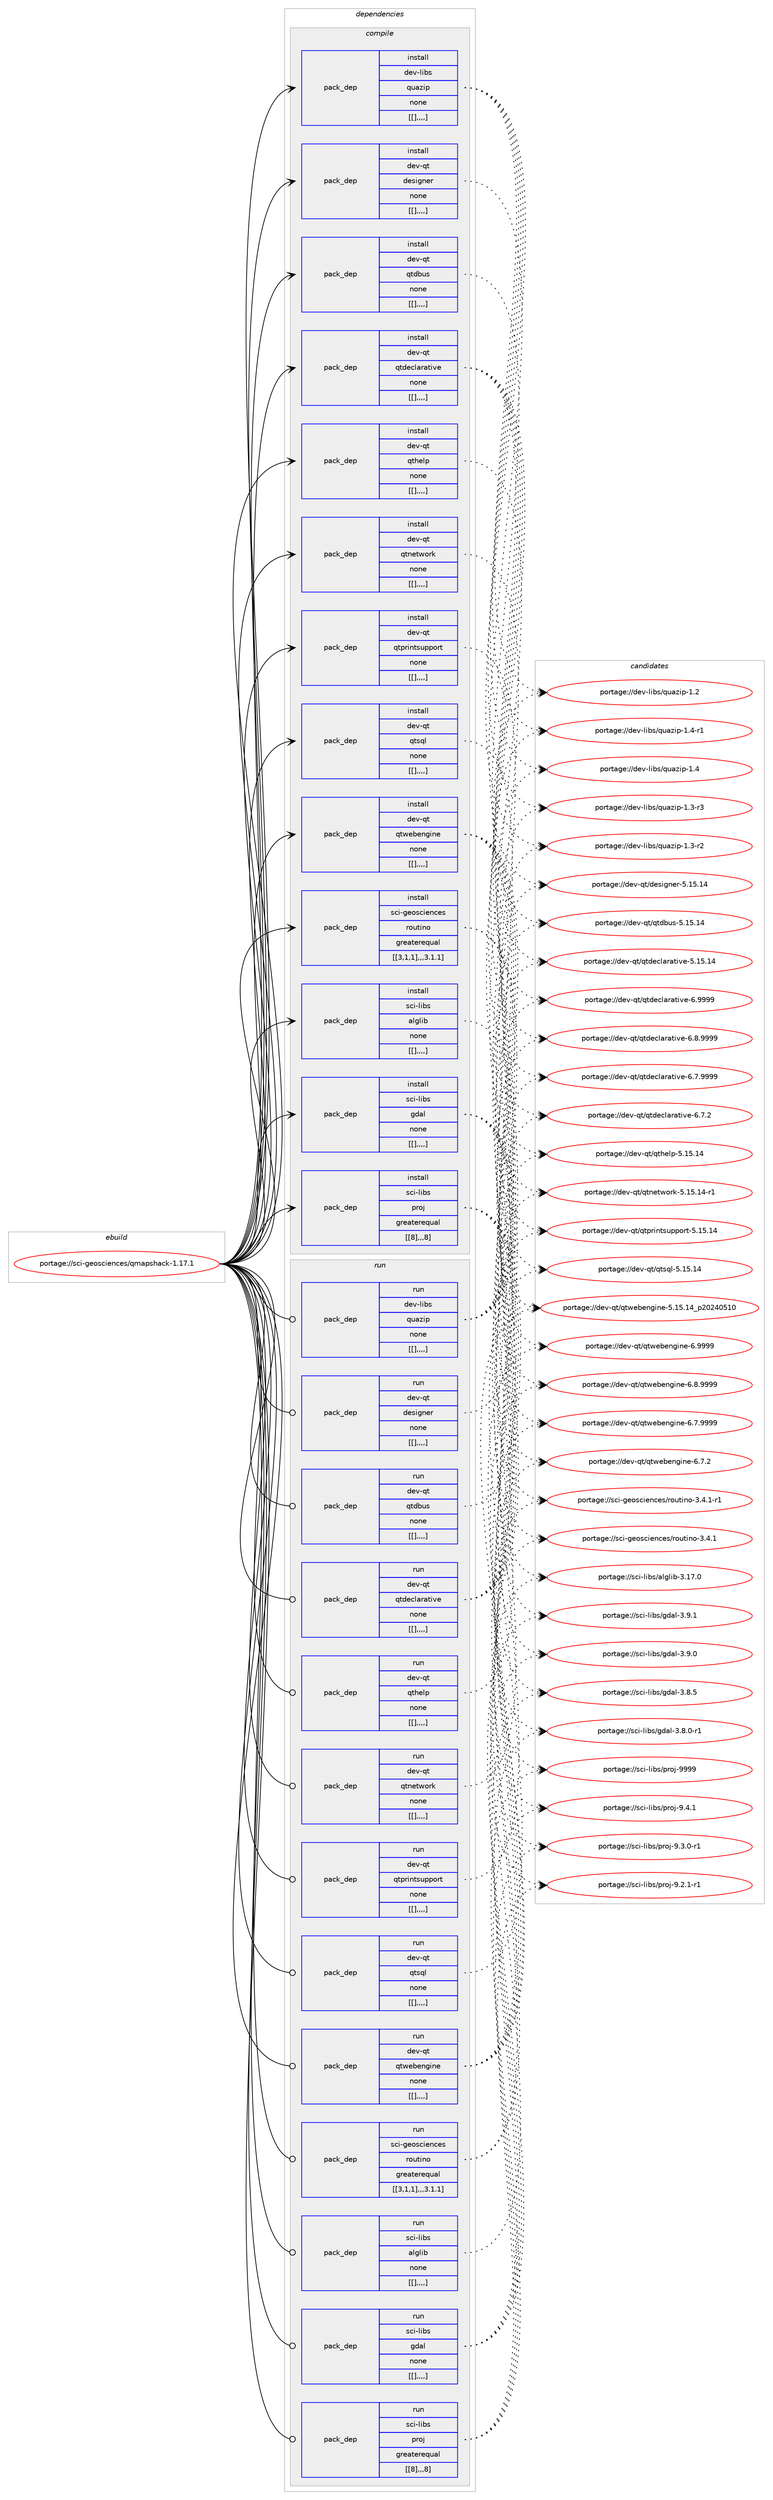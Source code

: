 digraph prolog {

# *************
# Graph options
# *************

newrank=true;
concentrate=true;
compound=true;
graph [rankdir=LR,fontname=Helvetica,fontsize=10,ranksep=1.5];#, ranksep=2.5, nodesep=0.2];
edge  [arrowhead=vee];
node  [fontname=Helvetica,fontsize=10];

# **********
# The ebuild
# **********

subgraph cluster_leftcol {
color=gray;
label=<<i>ebuild</i>>;
id [label="portage://sci-geosciences/qmapshack-1.17.1", color=red, width=4, href="../sci-geosciences/qmapshack-1.17.1.svg"];
}

# ****************
# The dependencies
# ****************

subgraph cluster_midcol {
color=gray;
label=<<i>dependencies</i>>;
subgraph cluster_compile {
fillcolor="#eeeeee";
style=filled;
label=<<i>compile</i>>;
subgraph pack296593 {
dependency408233 [label=<<TABLE BORDER="0" CELLBORDER="1" CELLSPACING="0" CELLPADDING="4" WIDTH="220"><TR><TD ROWSPAN="6" CELLPADDING="30">pack_dep</TD></TR><TR><TD WIDTH="110">install</TD></TR><TR><TD>dev-libs</TD></TR><TR><TD>quazip</TD></TR><TR><TD>none</TD></TR><TR><TD>[[],,,,]</TD></TR></TABLE>>, shape=none, color=blue];
}
id:e -> dependency408233:w [weight=20,style="solid",arrowhead="vee"];
subgraph pack296594 {
dependency408234 [label=<<TABLE BORDER="0" CELLBORDER="1" CELLSPACING="0" CELLPADDING="4" WIDTH="220"><TR><TD ROWSPAN="6" CELLPADDING="30">pack_dep</TD></TR><TR><TD WIDTH="110">install</TD></TR><TR><TD>dev-qt</TD></TR><TR><TD>designer</TD></TR><TR><TD>none</TD></TR><TR><TD>[[],,,,]</TD></TR></TABLE>>, shape=none, color=blue];
}
id:e -> dependency408234:w [weight=20,style="solid",arrowhead="vee"];
subgraph pack296595 {
dependency408235 [label=<<TABLE BORDER="0" CELLBORDER="1" CELLSPACING="0" CELLPADDING="4" WIDTH="220"><TR><TD ROWSPAN="6" CELLPADDING="30">pack_dep</TD></TR><TR><TD WIDTH="110">install</TD></TR><TR><TD>dev-qt</TD></TR><TR><TD>qtdbus</TD></TR><TR><TD>none</TD></TR><TR><TD>[[],,,,]</TD></TR></TABLE>>, shape=none, color=blue];
}
id:e -> dependency408235:w [weight=20,style="solid",arrowhead="vee"];
subgraph pack296596 {
dependency408236 [label=<<TABLE BORDER="0" CELLBORDER="1" CELLSPACING="0" CELLPADDING="4" WIDTH="220"><TR><TD ROWSPAN="6" CELLPADDING="30">pack_dep</TD></TR><TR><TD WIDTH="110">install</TD></TR><TR><TD>dev-qt</TD></TR><TR><TD>qtdeclarative</TD></TR><TR><TD>none</TD></TR><TR><TD>[[],,,,]</TD></TR></TABLE>>, shape=none, color=blue];
}
id:e -> dependency408236:w [weight=20,style="solid",arrowhead="vee"];
subgraph pack296597 {
dependency408237 [label=<<TABLE BORDER="0" CELLBORDER="1" CELLSPACING="0" CELLPADDING="4" WIDTH="220"><TR><TD ROWSPAN="6" CELLPADDING="30">pack_dep</TD></TR><TR><TD WIDTH="110">install</TD></TR><TR><TD>dev-qt</TD></TR><TR><TD>qthelp</TD></TR><TR><TD>none</TD></TR><TR><TD>[[],,,,]</TD></TR></TABLE>>, shape=none, color=blue];
}
id:e -> dependency408237:w [weight=20,style="solid",arrowhead="vee"];
subgraph pack296598 {
dependency408238 [label=<<TABLE BORDER="0" CELLBORDER="1" CELLSPACING="0" CELLPADDING="4" WIDTH="220"><TR><TD ROWSPAN="6" CELLPADDING="30">pack_dep</TD></TR><TR><TD WIDTH="110">install</TD></TR><TR><TD>dev-qt</TD></TR><TR><TD>qtnetwork</TD></TR><TR><TD>none</TD></TR><TR><TD>[[],,,,]</TD></TR></TABLE>>, shape=none, color=blue];
}
id:e -> dependency408238:w [weight=20,style="solid",arrowhead="vee"];
subgraph pack296599 {
dependency408239 [label=<<TABLE BORDER="0" CELLBORDER="1" CELLSPACING="0" CELLPADDING="4" WIDTH="220"><TR><TD ROWSPAN="6" CELLPADDING="30">pack_dep</TD></TR><TR><TD WIDTH="110">install</TD></TR><TR><TD>dev-qt</TD></TR><TR><TD>qtprintsupport</TD></TR><TR><TD>none</TD></TR><TR><TD>[[],,,,]</TD></TR></TABLE>>, shape=none, color=blue];
}
id:e -> dependency408239:w [weight=20,style="solid",arrowhead="vee"];
subgraph pack296600 {
dependency408240 [label=<<TABLE BORDER="0" CELLBORDER="1" CELLSPACING="0" CELLPADDING="4" WIDTH="220"><TR><TD ROWSPAN="6" CELLPADDING="30">pack_dep</TD></TR><TR><TD WIDTH="110">install</TD></TR><TR><TD>dev-qt</TD></TR><TR><TD>qtsql</TD></TR><TR><TD>none</TD></TR><TR><TD>[[],,,,]</TD></TR></TABLE>>, shape=none, color=blue];
}
id:e -> dependency408240:w [weight=20,style="solid",arrowhead="vee"];
subgraph pack296601 {
dependency408241 [label=<<TABLE BORDER="0" CELLBORDER="1" CELLSPACING="0" CELLPADDING="4" WIDTH="220"><TR><TD ROWSPAN="6" CELLPADDING="30">pack_dep</TD></TR><TR><TD WIDTH="110">install</TD></TR><TR><TD>dev-qt</TD></TR><TR><TD>qtwebengine</TD></TR><TR><TD>none</TD></TR><TR><TD>[[],,,,]</TD></TR></TABLE>>, shape=none, color=blue];
}
id:e -> dependency408241:w [weight=20,style="solid",arrowhead="vee"];
subgraph pack296602 {
dependency408242 [label=<<TABLE BORDER="0" CELLBORDER="1" CELLSPACING="0" CELLPADDING="4" WIDTH="220"><TR><TD ROWSPAN="6" CELLPADDING="30">pack_dep</TD></TR><TR><TD WIDTH="110">install</TD></TR><TR><TD>sci-geosciences</TD></TR><TR><TD>routino</TD></TR><TR><TD>greaterequal</TD></TR><TR><TD>[[3,1,1],,,3.1.1]</TD></TR></TABLE>>, shape=none, color=blue];
}
id:e -> dependency408242:w [weight=20,style="solid",arrowhead="vee"];
subgraph pack296603 {
dependency408243 [label=<<TABLE BORDER="0" CELLBORDER="1" CELLSPACING="0" CELLPADDING="4" WIDTH="220"><TR><TD ROWSPAN="6" CELLPADDING="30">pack_dep</TD></TR><TR><TD WIDTH="110">install</TD></TR><TR><TD>sci-libs</TD></TR><TR><TD>alglib</TD></TR><TR><TD>none</TD></TR><TR><TD>[[],,,,]</TD></TR></TABLE>>, shape=none, color=blue];
}
id:e -> dependency408243:w [weight=20,style="solid",arrowhead="vee"];
subgraph pack296604 {
dependency408244 [label=<<TABLE BORDER="0" CELLBORDER="1" CELLSPACING="0" CELLPADDING="4" WIDTH="220"><TR><TD ROWSPAN="6" CELLPADDING="30">pack_dep</TD></TR><TR><TD WIDTH="110">install</TD></TR><TR><TD>sci-libs</TD></TR><TR><TD>gdal</TD></TR><TR><TD>none</TD></TR><TR><TD>[[],,,,]</TD></TR></TABLE>>, shape=none, color=blue];
}
id:e -> dependency408244:w [weight=20,style="solid",arrowhead="vee"];
subgraph pack296605 {
dependency408245 [label=<<TABLE BORDER="0" CELLBORDER="1" CELLSPACING="0" CELLPADDING="4" WIDTH="220"><TR><TD ROWSPAN="6" CELLPADDING="30">pack_dep</TD></TR><TR><TD WIDTH="110">install</TD></TR><TR><TD>sci-libs</TD></TR><TR><TD>proj</TD></TR><TR><TD>greaterequal</TD></TR><TR><TD>[[8],,,8]</TD></TR></TABLE>>, shape=none, color=blue];
}
id:e -> dependency408245:w [weight=20,style="solid",arrowhead="vee"];
}
subgraph cluster_compileandrun {
fillcolor="#eeeeee";
style=filled;
label=<<i>compile and run</i>>;
}
subgraph cluster_run {
fillcolor="#eeeeee";
style=filled;
label=<<i>run</i>>;
subgraph pack296606 {
dependency408246 [label=<<TABLE BORDER="0" CELLBORDER="1" CELLSPACING="0" CELLPADDING="4" WIDTH="220"><TR><TD ROWSPAN="6" CELLPADDING="30">pack_dep</TD></TR><TR><TD WIDTH="110">run</TD></TR><TR><TD>dev-libs</TD></TR><TR><TD>quazip</TD></TR><TR><TD>none</TD></TR><TR><TD>[[],,,,]</TD></TR></TABLE>>, shape=none, color=blue];
}
id:e -> dependency408246:w [weight=20,style="solid",arrowhead="odot"];
subgraph pack296607 {
dependency408247 [label=<<TABLE BORDER="0" CELLBORDER="1" CELLSPACING="0" CELLPADDING="4" WIDTH="220"><TR><TD ROWSPAN="6" CELLPADDING="30">pack_dep</TD></TR><TR><TD WIDTH="110">run</TD></TR><TR><TD>dev-qt</TD></TR><TR><TD>designer</TD></TR><TR><TD>none</TD></TR><TR><TD>[[],,,,]</TD></TR></TABLE>>, shape=none, color=blue];
}
id:e -> dependency408247:w [weight=20,style="solid",arrowhead="odot"];
subgraph pack296608 {
dependency408248 [label=<<TABLE BORDER="0" CELLBORDER="1" CELLSPACING="0" CELLPADDING="4" WIDTH="220"><TR><TD ROWSPAN="6" CELLPADDING="30">pack_dep</TD></TR><TR><TD WIDTH="110">run</TD></TR><TR><TD>dev-qt</TD></TR><TR><TD>qtdbus</TD></TR><TR><TD>none</TD></TR><TR><TD>[[],,,,]</TD></TR></TABLE>>, shape=none, color=blue];
}
id:e -> dependency408248:w [weight=20,style="solid",arrowhead="odot"];
subgraph pack296609 {
dependency408249 [label=<<TABLE BORDER="0" CELLBORDER="1" CELLSPACING="0" CELLPADDING="4" WIDTH="220"><TR><TD ROWSPAN="6" CELLPADDING="30">pack_dep</TD></TR><TR><TD WIDTH="110">run</TD></TR><TR><TD>dev-qt</TD></TR><TR><TD>qtdeclarative</TD></TR><TR><TD>none</TD></TR><TR><TD>[[],,,,]</TD></TR></TABLE>>, shape=none, color=blue];
}
id:e -> dependency408249:w [weight=20,style="solid",arrowhead="odot"];
subgraph pack296610 {
dependency408250 [label=<<TABLE BORDER="0" CELLBORDER="1" CELLSPACING="0" CELLPADDING="4" WIDTH="220"><TR><TD ROWSPAN="6" CELLPADDING="30">pack_dep</TD></TR><TR><TD WIDTH="110">run</TD></TR><TR><TD>dev-qt</TD></TR><TR><TD>qthelp</TD></TR><TR><TD>none</TD></TR><TR><TD>[[],,,,]</TD></TR></TABLE>>, shape=none, color=blue];
}
id:e -> dependency408250:w [weight=20,style="solid",arrowhead="odot"];
subgraph pack296611 {
dependency408251 [label=<<TABLE BORDER="0" CELLBORDER="1" CELLSPACING="0" CELLPADDING="4" WIDTH="220"><TR><TD ROWSPAN="6" CELLPADDING="30">pack_dep</TD></TR><TR><TD WIDTH="110">run</TD></TR><TR><TD>dev-qt</TD></TR><TR><TD>qtnetwork</TD></TR><TR><TD>none</TD></TR><TR><TD>[[],,,,]</TD></TR></TABLE>>, shape=none, color=blue];
}
id:e -> dependency408251:w [weight=20,style="solid",arrowhead="odot"];
subgraph pack296612 {
dependency408252 [label=<<TABLE BORDER="0" CELLBORDER="1" CELLSPACING="0" CELLPADDING="4" WIDTH="220"><TR><TD ROWSPAN="6" CELLPADDING="30">pack_dep</TD></TR><TR><TD WIDTH="110">run</TD></TR><TR><TD>dev-qt</TD></TR><TR><TD>qtprintsupport</TD></TR><TR><TD>none</TD></TR><TR><TD>[[],,,,]</TD></TR></TABLE>>, shape=none, color=blue];
}
id:e -> dependency408252:w [weight=20,style="solid",arrowhead="odot"];
subgraph pack296613 {
dependency408253 [label=<<TABLE BORDER="0" CELLBORDER="1" CELLSPACING="0" CELLPADDING="4" WIDTH="220"><TR><TD ROWSPAN="6" CELLPADDING="30">pack_dep</TD></TR><TR><TD WIDTH="110">run</TD></TR><TR><TD>dev-qt</TD></TR><TR><TD>qtsql</TD></TR><TR><TD>none</TD></TR><TR><TD>[[],,,,]</TD></TR></TABLE>>, shape=none, color=blue];
}
id:e -> dependency408253:w [weight=20,style="solid",arrowhead="odot"];
subgraph pack296614 {
dependency408254 [label=<<TABLE BORDER="0" CELLBORDER="1" CELLSPACING="0" CELLPADDING="4" WIDTH="220"><TR><TD ROWSPAN="6" CELLPADDING="30">pack_dep</TD></TR><TR><TD WIDTH="110">run</TD></TR><TR><TD>dev-qt</TD></TR><TR><TD>qtwebengine</TD></TR><TR><TD>none</TD></TR><TR><TD>[[],,,,]</TD></TR></TABLE>>, shape=none, color=blue];
}
id:e -> dependency408254:w [weight=20,style="solid",arrowhead="odot"];
subgraph pack296615 {
dependency408255 [label=<<TABLE BORDER="0" CELLBORDER="1" CELLSPACING="0" CELLPADDING="4" WIDTH="220"><TR><TD ROWSPAN="6" CELLPADDING="30">pack_dep</TD></TR><TR><TD WIDTH="110">run</TD></TR><TR><TD>sci-geosciences</TD></TR><TR><TD>routino</TD></TR><TR><TD>greaterequal</TD></TR><TR><TD>[[3,1,1],,,3.1.1]</TD></TR></TABLE>>, shape=none, color=blue];
}
id:e -> dependency408255:w [weight=20,style="solid",arrowhead="odot"];
subgraph pack296616 {
dependency408256 [label=<<TABLE BORDER="0" CELLBORDER="1" CELLSPACING="0" CELLPADDING="4" WIDTH="220"><TR><TD ROWSPAN="6" CELLPADDING="30">pack_dep</TD></TR><TR><TD WIDTH="110">run</TD></TR><TR><TD>sci-libs</TD></TR><TR><TD>alglib</TD></TR><TR><TD>none</TD></TR><TR><TD>[[],,,,]</TD></TR></TABLE>>, shape=none, color=blue];
}
id:e -> dependency408256:w [weight=20,style="solid",arrowhead="odot"];
subgraph pack296617 {
dependency408257 [label=<<TABLE BORDER="0" CELLBORDER="1" CELLSPACING="0" CELLPADDING="4" WIDTH="220"><TR><TD ROWSPAN="6" CELLPADDING="30">pack_dep</TD></TR><TR><TD WIDTH="110">run</TD></TR><TR><TD>sci-libs</TD></TR><TR><TD>gdal</TD></TR><TR><TD>none</TD></TR><TR><TD>[[],,,,]</TD></TR></TABLE>>, shape=none, color=blue];
}
id:e -> dependency408257:w [weight=20,style="solid",arrowhead="odot"];
subgraph pack296618 {
dependency408258 [label=<<TABLE BORDER="0" CELLBORDER="1" CELLSPACING="0" CELLPADDING="4" WIDTH="220"><TR><TD ROWSPAN="6" CELLPADDING="30">pack_dep</TD></TR><TR><TD WIDTH="110">run</TD></TR><TR><TD>sci-libs</TD></TR><TR><TD>proj</TD></TR><TR><TD>greaterequal</TD></TR><TR><TD>[[8],,,8]</TD></TR></TABLE>>, shape=none, color=blue];
}
id:e -> dependency408258:w [weight=20,style="solid",arrowhead="odot"];
}
}

# **************
# The candidates
# **************

subgraph cluster_choices {
rank=same;
color=gray;
label=<<i>candidates</i>>;

subgraph choice296593 {
color=black;
nodesep=1;
choice10010111845108105981154711311797122105112454946524511449 [label="portage://dev-libs/quazip-1.4-r1", color=red, width=4,href="../dev-libs/quazip-1.4-r1.svg"];
choice1001011184510810598115471131179712210511245494652 [label="portage://dev-libs/quazip-1.4", color=red, width=4,href="../dev-libs/quazip-1.4.svg"];
choice10010111845108105981154711311797122105112454946514511451 [label="portage://dev-libs/quazip-1.3-r3", color=red, width=4,href="../dev-libs/quazip-1.3-r3.svg"];
choice10010111845108105981154711311797122105112454946514511450 [label="portage://dev-libs/quazip-1.3-r2", color=red, width=4,href="../dev-libs/quazip-1.3-r2.svg"];
choice1001011184510810598115471131179712210511245494650 [label="portage://dev-libs/quazip-1.2", color=red, width=4,href="../dev-libs/quazip-1.2.svg"];
dependency408233:e -> choice10010111845108105981154711311797122105112454946524511449:w [style=dotted,weight="100"];
dependency408233:e -> choice1001011184510810598115471131179712210511245494652:w [style=dotted,weight="100"];
dependency408233:e -> choice10010111845108105981154711311797122105112454946514511451:w [style=dotted,weight="100"];
dependency408233:e -> choice10010111845108105981154711311797122105112454946514511450:w [style=dotted,weight="100"];
dependency408233:e -> choice1001011184510810598115471131179712210511245494650:w [style=dotted,weight="100"];
}
subgraph choice296594 {
color=black;
nodesep=1;
choice10010111845113116471001011151051031101011144553464953464952 [label="portage://dev-qt/designer-5.15.14", color=red, width=4,href="../dev-qt/designer-5.15.14.svg"];
dependency408234:e -> choice10010111845113116471001011151051031101011144553464953464952:w [style=dotted,weight="100"];
}
subgraph choice296595 {
color=black;
nodesep=1;
choice1001011184511311647113116100981171154553464953464952 [label="portage://dev-qt/qtdbus-5.15.14", color=red, width=4,href="../dev-qt/qtdbus-5.15.14.svg"];
dependency408235:e -> choice1001011184511311647113116100981171154553464953464952:w [style=dotted,weight="100"];
}
subgraph choice296596 {
color=black;
nodesep=1;
choice100101118451131164711311610010199108971149711610511810145544657575757 [label="portage://dev-qt/qtdeclarative-6.9999", color=red, width=4,href="../dev-qt/qtdeclarative-6.9999.svg"];
choice1001011184511311647113116100101991089711497116105118101455446564657575757 [label="portage://dev-qt/qtdeclarative-6.8.9999", color=red, width=4,href="../dev-qt/qtdeclarative-6.8.9999.svg"];
choice1001011184511311647113116100101991089711497116105118101455446554657575757 [label="portage://dev-qt/qtdeclarative-6.7.9999", color=red, width=4,href="../dev-qt/qtdeclarative-6.7.9999.svg"];
choice1001011184511311647113116100101991089711497116105118101455446554650 [label="portage://dev-qt/qtdeclarative-6.7.2", color=red, width=4,href="../dev-qt/qtdeclarative-6.7.2.svg"];
choice10010111845113116471131161001019910897114971161051181014553464953464952 [label="portage://dev-qt/qtdeclarative-5.15.14", color=red, width=4,href="../dev-qt/qtdeclarative-5.15.14.svg"];
dependency408236:e -> choice100101118451131164711311610010199108971149711610511810145544657575757:w [style=dotted,weight="100"];
dependency408236:e -> choice1001011184511311647113116100101991089711497116105118101455446564657575757:w [style=dotted,weight="100"];
dependency408236:e -> choice1001011184511311647113116100101991089711497116105118101455446554657575757:w [style=dotted,weight="100"];
dependency408236:e -> choice1001011184511311647113116100101991089711497116105118101455446554650:w [style=dotted,weight="100"];
dependency408236:e -> choice10010111845113116471131161001019910897114971161051181014553464953464952:w [style=dotted,weight="100"];
}
subgraph choice296597 {
color=black;
nodesep=1;
choice10010111845113116471131161041011081124553464953464952 [label="portage://dev-qt/qthelp-5.15.14", color=red, width=4,href="../dev-qt/qthelp-5.15.14.svg"];
dependency408237:e -> choice10010111845113116471131161041011081124553464953464952:w [style=dotted,weight="100"];
}
subgraph choice296598 {
color=black;
nodesep=1;
choice100101118451131164711311611010111611911111410745534649534649524511449 [label="portage://dev-qt/qtnetwork-5.15.14-r1", color=red, width=4,href="../dev-qt/qtnetwork-5.15.14-r1.svg"];
dependency408238:e -> choice100101118451131164711311611010111611911111410745534649534649524511449:w [style=dotted,weight="100"];
}
subgraph choice296599 {
color=black;
nodesep=1;
choice10010111845113116471131161121141051101161151171121121111141164553464953464952 [label="portage://dev-qt/qtprintsupport-5.15.14", color=red, width=4,href="../dev-qt/qtprintsupport-5.15.14.svg"];
dependency408239:e -> choice10010111845113116471131161121141051101161151171121121111141164553464953464952:w [style=dotted,weight="100"];
}
subgraph choice296600 {
color=black;
nodesep=1;
choice10010111845113116471131161151131084553464953464952 [label="portage://dev-qt/qtsql-5.15.14", color=red, width=4,href="../dev-qt/qtsql-5.15.14.svg"];
dependency408240:e -> choice10010111845113116471131161151131084553464953464952:w [style=dotted,weight="100"];
}
subgraph choice296601 {
color=black;
nodesep=1;
choice10010111845113116471131161191019810111010310511010145544657575757 [label="portage://dev-qt/qtwebengine-6.9999", color=red, width=4,href="../dev-qt/qtwebengine-6.9999.svg"];
choice100101118451131164711311611910198101110103105110101455446564657575757 [label="portage://dev-qt/qtwebengine-6.8.9999", color=red, width=4,href="../dev-qt/qtwebengine-6.8.9999.svg"];
choice100101118451131164711311611910198101110103105110101455446554657575757 [label="portage://dev-qt/qtwebengine-6.7.9999", color=red, width=4,href="../dev-qt/qtwebengine-6.7.9999.svg"];
choice100101118451131164711311611910198101110103105110101455446554650 [label="portage://dev-qt/qtwebengine-6.7.2", color=red, width=4,href="../dev-qt/qtwebengine-6.7.2.svg"];
choice1001011184511311647113116119101981011101031051101014553464953464952951125048505248534948 [label="portage://dev-qt/qtwebengine-5.15.14_p20240510", color=red, width=4,href="../dev-qt/qtwebengine-5.15.14_p20240510.svg"];
dependency408241:e -> choice10010111845113116471131161191019810111010310511010145544657575757:w [style=dotted,weight="100"];
dependency408241:e -> choice100101118451131164711311611910198101110103105110101455446564657575757:w [style=dotted,weight="100"];
dependency408241:e -> choice100101118451131164711311611910198101110103105110101455446554657575757:w [style=dotted,weight="100"];
dependency408241:e -> choice100101118451131164711311611910198101110103105110101455446554650:w [style=dotted,weight="100"];
dependency408241:e -> choice1001011184511311647113116119101981011101031051101014553464953464952951125048505248534948:w [style=dotted,weight="100"];
}
subgraph choice296602 {
color=black;
nodesep=1;
choice11599105451031011111159910510111099101115471141111171161051101114551465246494511449 [label="portage://sci-geosciences/routino-3.4.1-r1", color=red, width=4,href="../sci-geosciences/routino-3.4.1-r1.svg"];
choice1159910545103101111115991051011109910111547114111117116105110111455146524649 [label="portage://sci-geosciences/routino-3.4.1", color=red, width=4,href="../sci-geosciences/routino-3.4.1.svg"];
dependency408242:e -> choice11599105451031011111159910510111099101115471141111171161051101114551465246494511449:w [style=dotted,weight="100"];
dependency408242:e -> choice1159910545103101111115991051011109910111547114111117116105110111455146524649:w [style=dotted,weight="100"];
}
subgraph choice296603 {
color=black;
nodesep=1;
choice11599105451081059811547971081031081059845514649554648 [label="portage://sci-libs/alglib-3.17.0", color=red, width=4,href="../sci-libs/alglib-3.17.0.svg"];
dependency408243:e -> choice11599105451081059811547971081031081059845514649554648:w [style=dotted,weight="100"];
}
subgraph choice296604 {
color=black;
nodesep=1;
choice1159910545108105981154710310097108455146574649 [label="portage://sci-libs/gdal-3.9.1", color=red, width=4,href="../sci-libs/gdal-3.9.1.svg"];
choice1159910545108105981154710310097108455146574648 [label="portage://sci-libs/gdal-3.9.0", color=red, width=4,href="../sci-libs/gdal-3.9.0.svg"];
choice1159910545108105981154710310097108455146564653 [label="portage://sci-libs/gdal-3.8.5", color=red, width=4,href="../sci-libs/gdal-3.8.5.svg"];
choice11599105451081059811547103100971084551465646484511449 [label="portage://sci-libs/gdal-3.8.0-r1", color=red, width=4,href="../sci-libs/gdal-3.8.0-r1.svg"];
dependency408244:e -> choice1159910545108105981154710310097108455146574649:w [style=dotted,weight="100"];
dependency408244:e -> choice1159910545108105981154710310097108455146574648:w [style=dotted,weight="100"];
dependency408244:e -> choice1159910545108105981154710310097108455146564653:w [style=dotted,weight="100"];
dependency408244:e -> choice11599105451081059811547103100971084551465646484511449:w [style=dotted,weight="100"];
}
subgraph choice296605 {
color=black;
nodesep=1;
choice115991054510810598115471121141111064557575757 [label="portage://sci-libs/proj-9999", color=red, width=4,href="../sci-libs/proj-9999.svg"];
choice11599105451081059811547112114111106455746524649 [label="portage://sci-libs/proj-9.4.1", color=red, width=4,href="../sci-libs/proj-9.4.1.svg"];
choice115991054510810598115471121141111064557465146484511449 [label="portage://sci-libs/proj-9.3.0-r1", color=red, width=4,href="../sci-libs/proj-9.3.0-r1.svg"];
choice115991054510810598115471121141111064557465046494511449 [label="portage://sci-libs/proj-9.2.1-r1", color=red, width=4,href="../sci-libs/proj-9.2.1-r1.svg"];
dependency408245:e -> choice115991054510810598115471121141111064557575757:w [style=dotted,weight="100"];
dependency408245:e -> choice11599105451081059811547112114111106455746524649:w [style=dotted,weight="100"];
dependency408245:e -> choice115991054510810598115471121141111064557465146484511449:w [style=dotted,weight="100"];
dependency408245:e -> choice115991054510810598115471121141111064557465046494511449:w [style=dotted,weight="100"];
}
subgraph choice296606 {
color=black;
nodesep=1;
choice10010111845108105981154711311797122105112454946524511449 [label="portage://dev-libs/quazip-1.4-r1", color=red, width=4,href="../dev-libs/quazip-1.4-r1.svg"];
choice1001011184510810598115471131179712210511245494652 [label="portage://dev-libs/quazip-1.4", color=red, width=4,href="../dev-libs/quazip-1.4.svg"];
choice10010111845108105981154711311797122105112454946514511451 [label="portage://dev-libs/quazip-1.3-r3", color=red, width=4,href="../dev-libs/quazip-1.3-r3.svg"];
choice10010111845108105981154711311797122105112454946514511450 [label="portage://dev-libs/quazip-1.3-r2", color=red, width=4,href="../dev-libs/quazip-1.3-r2.svg"];
choice1001011184510810598115471131179712210511245494650 [label="portage://dev-libs/quazip-1.2", color=red, width=4,href="../dev-libs/quazip-1.2.svg"];
dependency408246:e -> choice10010111845108105981154711311797122105112454946524511449:w [style=dotted,weight="100"];
dependency408246:e -> choice1001011184510810598115471131179712210511245494652:w [style=dotted,weight="100"];
dependency408246:e -> choice10010111845108105981154711311797122105112454946514511451:w [style=dotted,weight="100"];
dependency408246:e -> choice10010111845108105981154711311797122105112454946514511450:w [style=dotted,weight="100"];
dependency408246:e -> choice1001011184510810598115471131179712210511245494650:w [style=dotted,weight="100"];
}
subgraph choice296607 {
color=black;
nodesep=1;
choice10010111845113116471001011151051031101011144553464953464952 [label="portage://dev-qt/designer-5.15.14", color=red, width=4,href="../dev-qt/designer-5.15.14.svg"];
dependency408247:e -> choice10010111845113116471001011151051031101011144553464953464952:w [style=dotted,weight="100"];
}
subgraph choice296608 {
color=black;
nodesep=1;
choice1001011184511311647113116100981171154553464953464952 [label="portage://dev-qt/qtdbus-5.15.14", color=red, width=4,href="../dev-qt/qtdbus-5.15.14.svg"];
dependency408248:e -> choice1001011184511311647113116100981171154553464953464952:w [style=dotted,weight="100"];
}
subgraph choice296609 {
color=black;
nodesep=1;
choice100101118451131164711311610010199108971149711610511810145544657575757 [label="portage://dev-qt/qtdeclarative-6.9999", color=red, width=4,href="../dev-qt/qtdeclarative-6.9999.svg"];
choice1001011184511311647113116100101991089711497116105118101455446564657575757 [label="portage://dev-qt/qtdeclarative-6.8.9999", color=red, width=4,href="../dev-qt/qtdeclarative-6.8.9999.svg"];
choice1001011184511311647113116100101991089711497116105118101455446554657575757 [label="portage://dev-qt/qtdeclarative-6.7.9999", color=red, width=4,href="../dev-qt/qtdeclarative-6.7.9999.svg"];
choice1001011184511311647113116100101991089711497116105118101455446554650 [label="portage://dev-qt/qtdeclarative-6.7.2", color=red, width=4,href="../dev-qt/qtdeclarative-6.7.2.svg"];
choice10010111845113116471131161001019910897114971161051181014553464953464952 [label="portage://dev-qt/qtdeclarative-5.15.14", color=red, width=4,href="../dev-qt/qtdeclarative-5.15.14.svg"];
dependency408249:e -> choice100101118451131164711311610010199108971149711610511810145544657575757:w [style=dotted,weight="100"];
dependency408249:e -> choice1001011184511311647113116100101991089711497116105118101455446564657575757:w [style=dotted,weight="100"];
dependency408249:e -> choice1001011184511311647113116100101991089711497116105118101455446554657575757:w [style=dotted,weight="100"];
dependency408249:e -> choice1001011184511311647113116100101991089711497116105118101455446554650:w [style=dotted,weight="100"];
dependency408249:e -> choice10010111845113116471131161001019910897114971161051181014553464953464952:w [style=dotted,weight="100"];
}
subgraph choice296610 {
color=black;
nodesep=1;
choice10010111845113116471131161041011081124553464953464952 [label="portage://dev-qt/qthelp-5.15.14", color=red, width=4,href="../dev-qt/qthelp-5.15.14.svg"];
dependency408250:e -> choice10010111845113116471131161041011081124553464953464952:w [style=dotted,weight="100"];
}
subgraph choice296611 {
color=black;
nodesep=1;
choice100101118451131164711311611010111611911111410745534649534649524511449 [label="portage://dev-qt/qtnetwork-5.15.14-r1", color=red, width=4,href="../dev-qt/qtnetwork-5.15.14-r1.svg"];
dependency408251:e -> choice100101118451131164711311611010111611911111410745534649534649524511449:w [style=dotted,weight="100"];
}
subgraph choice296612 {
color=black;
nodesep=1;
choice10010111845113116471131161121141051101161151171121121111141164553464953464952 [label="portage://dev-qt/qtprintsupport-5.15.14", color=red, width=4,href="../dev-qt/qtprintsupport-5.15.14.svg"];
dependency408252:e -> choice10010111845113116471131161121141051101161151171121121111141164553464953464952:w [style=dotted,weight="100"];
}
subgraph choice296613 {
color=black;
nodesep=1;
choice10010111845113116471131161151131084553464953464952 [label="portage://dev-qt/qtsql-5.15.14", color=red, width=4,href="../dev-qt/qtsql-5.15.14.svg"];
dependency408253:e -> choice10010111845113116471131161151131084553464953464952:w [style=dotted,weight="100"];
}
subgraph choice296614 {
color=black;
nodesep=1;
choice10010111845113116471131161191019810111010310511010145544657575757 [label="portage://dev-qt/qtwebengine-6.9999", color=red, width=4,href="../dev-qt/qtwebengine-6.9999.svg"];
choice100101118451131164711311611910198101110103105110101455446564657575757 [label="portage://dev-qt/qtwebengine-6.8.9999", color=red, width=4,href="../dev-qt/qtwebengine-6.8.9999.svg"];
choice100101118451131164711311611910198101110103105110101455446554657575757 [label="portage://dev-qt/qtwebengine-6.7.9999", color=red, width=4,href="../dev-qt/qtwebengine-6.7.9999.svg"];
choice100101118451131164711311611910198101110103105110101455446554650 [label="portage://dev-qt/qtwebengine-6.7.2", color=red, width=4,href="../dev-qt/qtwebengine-6.7.2.svg"];
choice1001011184511311647113116119101981011101031051101014553464953464952951125048505248534948 [label="portage://dev-qt/qtwebengine-5.15.14_p20240510", color=red, width=4,href="../dev-qt/qtwebengine-5.15.14_p20240510.svg"];
dependency408254:e -> choice10010111845113116471131161191019810111010310511010145544657575757:w [style=dotted,weight="100"];
dependency408254:e -> choice100101118451131164711311611910198101110103105110101455446564657575757:w [style=dotted,weight="100"];
dependency408254:e -> choice100101118451131164711311611910198101110103105110101455446554657575757:w [style=dotted,weight="100"];
dependency408254:e -> choice100101118451131164711311611910198101110103105110101455446554650:w [style=dotted,weight="100"];
dependency408254:e -> choice1001011184511311647113116119101981011101031051101014553464953464952951125048505248534948:w [style=dotted,weight="100"];
}
subgraph choice296615 {
color=black;
nodesep=1;
choice11599105451031011111159910510111099101115471141111171161051101114551465246494511449 [label="portage://sci-geosciences/routino-3.4.1-r1", color=red, width=4,href="../sci-geosciences/routino-3.4.1-r1.svg"];
choice1159910545103101111115991051011109910111547114111117116105110111455146524649 [label="portage://sci-geosciences/routino-3.4.1", color=red, width=4,href="../sci-geosciences/routino-3.4.1.svg"];
dependency408255:e -> choice11599105451031011111159910510111099101115471141111171161051101114551465246494511449:w [style=dotted,weight="100"];
dependency408255:e -> choice1159910545103101111115991051011109910111547114111117116105110111455146524649:w [style=dotted,weight="100"];
}
subgraph choice296616 {
color=black;
nodesep=1;
choice11599105451081059811547971081031081059845514649554648 [label="portage://sci-libs/alglib-3.17.0", color=red, width=4,href="../sci-libs/alglib-3.17.0.svg"];
dependency408256:e -> choice11599105451081059811547971081031081059845514649554648:w [style=dotted,weight="100"];
}
subgraph choice296617 {
color=black;
nodesep=1;
choice1159910545108105981154710310097108455146574649 [label="portage://sci-libs/gdal-3.9.1", color=red, width=4,href="../sci-libs/gdal-3.9.1.svg"];
choice1159910545108105981154710310097108455146574648 [label="portage://sci-libs/gdal-3.9.0", color=red, width=4,href="../sci-libs/gdal-3.9.0.svg"];
choice1159910545108105981154710310097108455146564653 [label="portage://sci-libs/gdal-3.8.5", color=red, width=4,href="../sci-libs/gdal-3.8.5.svg"];
choice11599105451081059811547103100971084551465646484511449 [label="portage://sci-libs/gdal-3.8.0-r1", color=red, width=4,href="../sci-libs/gdal-3.8.0-r1.svg"];
dependency408257:e -> choice1159910545108105981154710310097108455146574649:w [style=dotted,weight="100"];
dependency408257:e -> choice1159910545108105981154710310097108455146574648:w [style=dotted,weight="100"];
dependency408257:e -> choice1159910545108105981154710310097108455146564653:w [style=dotted,weight="100"];
dependency408257:e -> choice11599105451081059811547103100971084551465646484511449:w [style=dotted,weight="100"];
}
subgraph choice296618 {
color=black;
nodesep=1;
choice115991054510810598115471121141111064557575757 [label="portage://sci-libs/proj-9999", color=red, width=4,href="../sci-libs/proj-9999.svg"];
choice11599105451081059811547112114111106455746524649 [label="portage://sci-libs/proj-9.4.1", color=red, width=4,href="../sci-libs/proj-9.4.1.svg"];
choice115991054510810598115471121141111064557465146484511449 [label="portage://sci-libs/proj-9.3.0-r1", color=red, width=4,href="../sci-libs/proj-9.3.0-r1.svg"];
choice115991054510810598115471121141111064557465046494511449 [label="portage://sci-libs/proj-9.2.1-r1", color=red, width=4,href="../sci-libs/proj-9.2.1-r1.svg"];
dependency408258:e -> choice115991054510810598115471121141111064557575757:w [style=dotted,weight="100"];
dependency408258:e -> choice11599105451081059811547112114111106455746524649:w [style=dotted,weight="100"];
dependency408258:e -> choice115991054510810598115471121141111064557465146484511449:w [style=dotted,weight="100"];
dependency408258:e -> choice115991054510810598115471121141111064557465046494511449:w [style=dotted,weight="100"];
}
}

}
